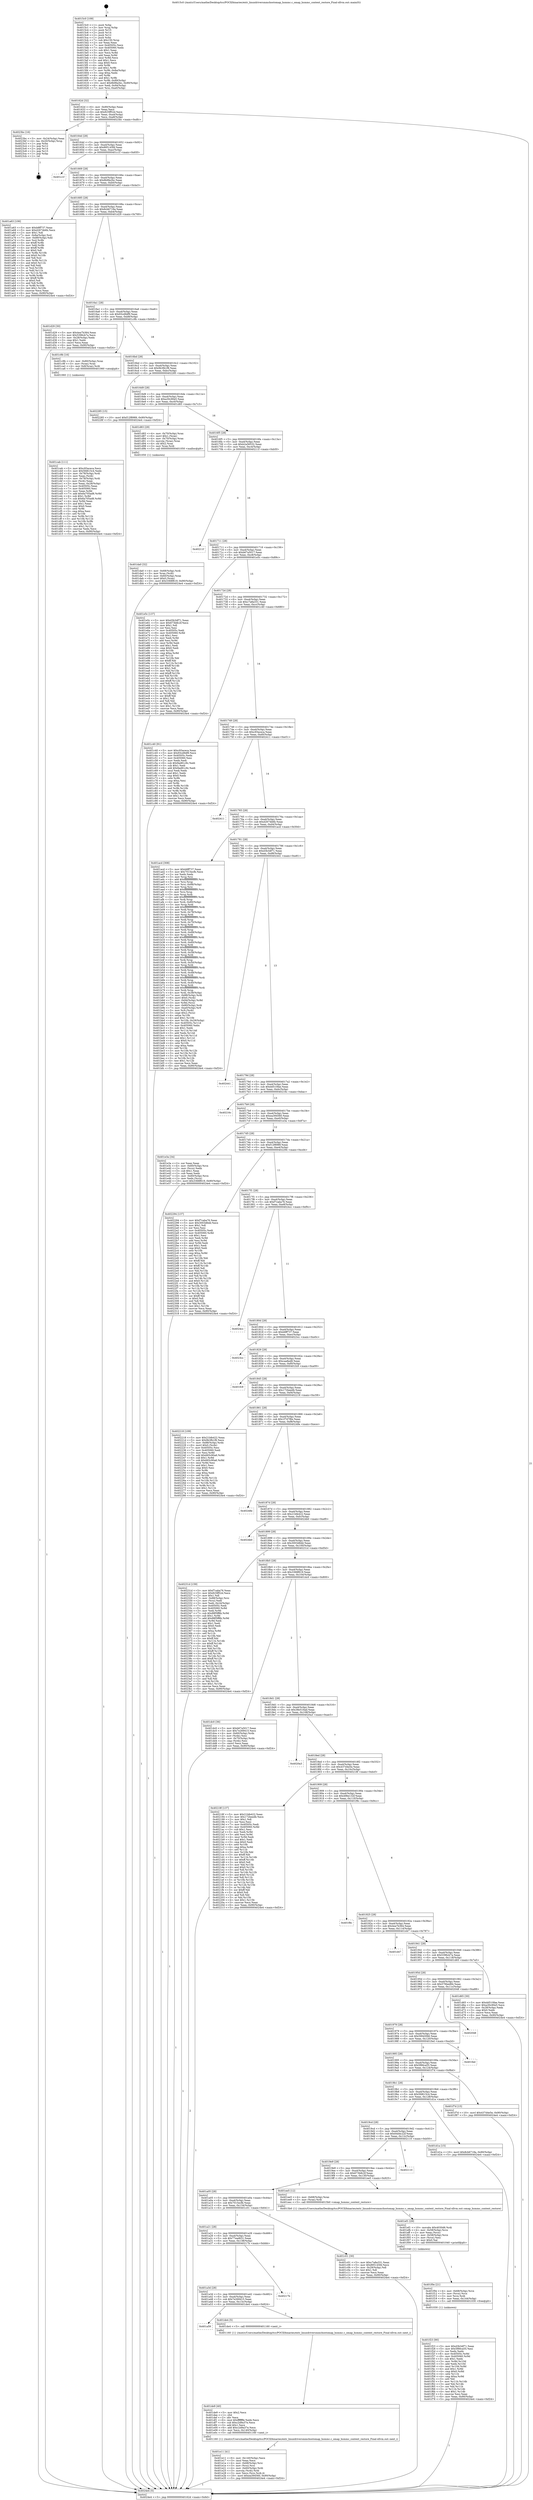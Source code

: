 digraph "0x4015c0" {
  label = "0x4015c0 (/mnt/c/Users/mathe/Desktop/tcc/POCII/binaries/extr_linuxdriversmmchostomap_hsmmc.c_omap_hsmmc_context_restore_Final-ollvm.out::main(0))"
  labelloc = "t"
  node[shape=record]

  Entry [label="",width=0.3,height=0.3,shape=circle,fillcolor=black,style=filled]
  "0x40162d" [label="{
     0x40162d [32]\l
     | [instrs]\l
     &nbsp;&nbsp;0x40162d \<+6\>: mov -0x90(%rbp),%eax\l
     &nbsp;&nbsp;0x401633 \<+2\>: mov %eax,%ecx\l
     &nbsp;&nbsp;0x401635 \<+6\>: sub $0x825ff52d,%ecx\l
     &nbsp;&nbsp;0x40163b \<+6\>: mov %eax,-0xa4(%rbp)\l
     &nbsp;&nbsp;0x401641 \<+6\>: mov %ecx,-0xa8(%rbp)\l
     &nbsp;&nbsp;0x401647 \<+6\>: je 00000000004023bc \<main+0xdfc\>\l
  }"]
  "0x4023bc" [label="{
     0x4023bc [16]\l
     | [instrs]\l
     &nbsp;&nbsp;0x4023bc \<+3\>: mov -0x24(%rbp),%eax\l
     &nbsp;&nbsp;0x4023bf \<+4\>: lea -0x20(%rbp),%rsp\l
     &nbsp;&nbsp;0x4023c3 \<+1\>: pop %rbx\l
     &nbsp;&nbsp;0x4023c4 \<+2\>: pop %r12\l
     &nbsp;&nbsp;0x4023c6 \<+2\>: pop %r14\l
     &nbsp;&nbsp;0x4023c8 \<+2\>: pop %r15\l
     &nbsp;&nbsp;0x4023ca \<+1\>: pop %rbp\l
     &nbsp;&nbsp;0x4023cb \<+1\>: ret\l
  }"]
  "0x40164d" [label="{
     0x40164d [28]\l
     | [instrs]\l
     &nbsp;&nbsp;0x40164d \<+5\>: jmp 0000000000401652 \<main+0x92\>\l
     &nbsp;&nbsp;0x401652 \<+6\>: mov -0xa4(%rbp),%eax\l
     &nbsp;&nbsp;0x401658 \<+5\>: sub $0x895145fd,%eax\l
     &nbsp;&nbsp;0x40165d \<+6\>: mov %eax,-0xac(%rbp)\l
     &nbsp;&nbsp;0x401663 \<+6\>: je 0000000000401c1f \<main+0x65f\>\l
  }"]
  Exit [label="",width=0.3,height=0.3,shape=circle,fillcolor=black,style=filled,peripheries=2]
  "0x401c1f" [label="{
     0x401c1f\l
  }", style=dashed]
  "0x401669" [label="{
     0x401669 [28]\l
     | [instrs]\l
     &nbsp;&nbsp;0x401669 \<+5\>: jmp 000000000040166e \<main+0xae\>\l
     &nbsp;&nbsp;0x40166e \<+6\>: mov -0xa4(%rbp),%eax\l
     &nbsp;&nbsp;0x401674 \<+5\>: sub $0x8b9fa2bc,%eax\l
     &nbsp;&nbsp;0x401679 \<+6\>: mov %eax,-0xb0(%rbp)\l
     &nbsp;&nbsp;0x40167f \<+6\>: je 0000000000401a63 \<main+0x4a3\>\l
  }"]
  "0x401f23" [label="{
     0x401f23 [90]\l
     | [instrs]\l
     &nbsp;&nbsp;0x401f23 \<+5\>: mov $0xd3b3df71,%eax\l
     &nbsp;&nbsp;0x401f28 \<+5\>: mov $0x5f66ca55,%esi\l
     &nbsp;&nbsp;0x401f2d \<+2\>: xor %edx,%edx\l
     &nbsp;&nbsp;0x401f2f \<+8\>: mov 0x40505c,%r8d\l
     &nbsp;&nbsp;0x401f37 \<+8\>: mov 0x405060,%r9d\l
     &nbsp;&nbsp;0x401f3f \<+3\>: sub $0x1,%edx\l
     &nbsp;&nbsp;0x401f42 \<+3\>: mov %r8d,%r10d\l
     &nbsp;&nbsp;0x401f45 \<+3\>: add %edx,%r10d\l
     &nbsp;&nbsp;0x401f48 \<+4\>: imul %r10d,%r8d\l
     &nbsp;&nbsp;0x401f4c \<+4\>: and $0x1,%r8d\l
     &nbsp;&nbsp;0x401f50 \<+4\>: cmp $0x0,%r8d\l
     &nbsp;&nbsp;0x401f54 \<+4\>: sete %r11b\l
     &nbsp;&nbsp;0x401f58 \<+4\>: cmp $0xa,%r9d\l
     &nbsp;&nbsp;0x401f5c \<+3\>: setl %bl\l
     &nbsp;&nbsp;0x401f5f \<+3\>: mov %r11b,%r14b\l
     &nbsp;&nbsp;0x401f62 \<+3\>: and %bl,%r14b\l
     &nbsp;&nbsp;0x401f65 \<+3\>: xor %bl,%r11b\l
     &nbsp;&nbsp;0x401f68 \<+3\>: or %r11b,%r14b\l
     &nbsp;&nbsp;0x401f6b \<+4\>: test $0x1,%r14b\l
     &nbsp;&nbsp;0x401f6f \<+3\>: cmovne %esi,%eax\l
     &nbsp;&nbsp;0x401f72 \<+6\>: mov %eax,-0x90(%rbp)\l
     &nbsp;&nbsp;0x401f78 \<+5\>: jmp 00000000004024e4 \<main+0xf24\>\l
  }"]
  "0x401a63" [label="{
     0x401a63 [106]\l
     | [instrs]\l
     &nbsp;&nbsp;0x401a63 \<+5\>: mov $0xb8ff737,%eax\l
     &nbsp;&nbsp;0x401a68 \<+5\>: mov $0xd2674b6b,%ecx\l
     &nbsp;&nbsp;0x401a6d \<+2\>: mov $0x1,%dl\l
     &nbsp;&nbsp;0x401a6f \<+7\>: mov -0x8a(%rbp),%sil\l
     &nbsp;&nbsp;0x401a76 \<+7\>: mov -0x89(%rbp),%dil\l
     &nbsp;&nbsp;0x401a7d \<+3\>: mov %sil,%r8b\l
     &nbsp;&nbsp;0x401a80 \<+4\>: xor $0xff,%r8b\l
     &nbsp;&nbsp;0x401a84 \<+3\>: mov %dil,%r9b\l
     &nbsp;&nbsp;0x401a87 \<+4\>: xor $0xff,%r9b\l
     &nbsp;&nbsp;0x401a8b \<+3\>: xor $0x0,%dl\l
     &nbsp;&nbsp;0x401a8e \<+3\>: mov %r8b,%r10b\l
     &nbsp;&nbsp;0x401a91 \<+4\>: and $0x0,%r10b\l
     &nbsp;&nbsp;0x401a95 \<+3\>: and %dl,%sil\l
     &nbsp;&nbsp;0x401a98 \<+3\>: mov %r9b,%r11b\l
     &nbsp;&nbsp;0x401a9b \<+4\>: and $0x0,%r11b\l
     &nbsp;&nbsp;0x401a9f \<+3\>: and %dl,%dil\l
     &nbsp;&nbsp;0x401aa2 \<+3\>: or %sil,%r10b\l
     &nbsp;&nbsp;0x401aa5 \<+3\>: or %dil,%r11b\l
     &nbsp;&nbsp;0x401aa8 \<+3\>: xor %r11b,%r10b\l
     &nbsp;&nbsp;0x401aab \<+3\>: or %r9b,%r8b\l
     &nbsp;&nbsp;0x401aae \<+4\>: xor $0xff,%r8b\l
     &nbsp;&nbsp;0x401ab2 \<+3\>: or $0x0,%dl\l
     &nbsp;&nbsp;0x401ab5 \<+3\>: and %dl,%r8b\l
     &nbsp;&nbsp;0x401ab8 \<+3\>: or %r8b,%r10b\l
     &nbsp;&nbsp;0x401abb \<+4\>: test $0x1,%r10b\l
     &nbsp;&nbsp;0x401abf \<+3\>: cmovne %ecx,%eax\l
     &nbsp;&nbsp;0x401ac2 \<+6\>: mov %eax,-0x90(%rbp)\l
     &nbsp;&nbsp;0x401ac8 \<+5\>: jmp 00000000004024e4 \<main+0xf24\>\l
  }"]
  "0x401685" [label="{
     0x401685 [28]\l
     | [instrs]\l
     &nbsp;&nbsp;0x401685 \<+5\>: jmp 000000000040168a \<main+0xca\>\l
     &nbsp;&nbsp;0x40168a \<+6\>: mov -0xa4(%rbp),%eax\l
     &nbsp;&nbsp;0x401690 \<+5\>: sub $0x8cb6718a,%eax\l
     &nbsp;&nbsp;0x401695 \<+6\>: mov %eax,-0xb4(%rbp)\l
     &nbsp;&nbsp;0x40169b \<+6\>: je 0000000000401d29 \<main+0x769\>\l
  }"]
  "0x4024e4" [label="{
     0x4024e4 [5]\l
     | [instrs]\l
     &nbsp;&nbsp;0x4024e4 \<+5\>: jmp 000000000040162d \<main+0x6d\>\l
  }"]
  "0x4015c0" [label="{
     0x4015c0 [109]\l
     | [instrs]\l
     &nbsp;&nbsp;0x4015c0 \<+1\>: push %rbp\l
     &nbsp;&nbsp;0x4015c1 \<+3\>: mov %rsp,%rbp\l
     &nbsp;&nbsp;0x4015c4 \<+2\>: push %r15\l
     &nbsp;&nbsp;0x4015c6 \<+2\>: push %r14\l
     &nbsp;&nbsp;0x4015c8 \<+2\>: push %r12\l
     &nbsp;&nbsp;0x4015ca \<+1\>: push %rbx\l
     &nbsp;&nbsp;0x4015cb \<+7\>: sub $0x150,%rsp\l
     &nbsp;&nbsp;0x4015d2 \<+2\>: xor %eax,%eax\l
     &nbsp;&nbsp;0x4015d4 \<+7\>: mov 0x40505c,%ecx\l
     &nbsp;&nbsp;0x4015db \<+7\>: mov 0x405060,%edx\l
     &nbsp;&nbsp;0x4015e2 \<+3\>: sub $0x1,%eax\l
     &nbsp;&nbsp;0x4015e5 \<+3\>: mov %ecx,%r8d\l
     &nbsp;&nbsp;0x4015e8 \<+3\>: add %eax,%r8d\l
     &nbsp;&nbsp;0x4015eb \<+4\>: imul %r8d,%ecx\l
     &nbsp;&nbsp;0x4015ef \<+3\>: and $0x1,%ecx\l
     &nbsp;&nbsp;0x4015f2 \<+3\>: cmp $0x0,%ecx\l
     &nbsp;&nbsp;0x4015f5 \<+4\>: sete %r9b\l
     &nbsp;&nbsp;0x4015f9 \<+4\>: and $0x1,%r9b\l
     &nbsp;&nbsp;0x4015fd \<+7\>: mov %r9b,-0x8a(%rbp)\l
     &nbsp;&nbsp;0x401604 \<+3\>: cmp $0xa,%edx\l
     &nbsp;&nbsp;0x401607 \<+4\>: setl %r9b\l
     &nbsp;&nbsp;0x40160b \<+4\>: and $0x1,%r9b\l
     &nbsp;&nbsp;0x40160f \<+7\>: mov %r9b,-0x89(%rbp)\l
     &nbsp;&nbsp;0x401616 \<+10\>: movl $0x8b9fa2bc,-0x90(%rbp)\l
     &nbsp;&nbsp;0x401620 \<+6\>: mov %edi,-0x94(%rbp)\l
     &nbsp;&nbsp;0x401626 \<+7\>: mov %rsi,-0xa0(%rbp)\l
  }"]
  "0x401f0e" [label="{
     0x401f0e [21]\l
     | [instrs]\l
     &nbsp;&nbsp;0x401f0e \<+4\>: mov -0x68(%rbp),%rcx\l
     &nbsp;&nbsp;0x401f12 \<+3\>: mov (%rcx),%rcx\l
     &nbsp;&nbsp;0x401f15 \<+3\>: mov %rcx,%rdi\l
     &nbsp;&nbsp;0x401f18 \<+6\>: mov %eax,-0x144(%rbp)\l
     &nbsp;&nbsp;0x401f1e \<+5\>: call 0000000000401030 \<free@plt\>\l
     | [calls]\l
     &nbsp;&nbsp;0x401030 \{1\} (unknown)\l
  }"]
  "0x401d29" [label="{
     0x401d29 [30]\l
     | [instrs]\l
     &nbsp;&nbsp;0x401d29 \<+5\>: mov $0x4ea7b364,%eax\l
     &nbsp;&nbsp;0x401d2e \<+5\>: mov $0x5396cb7a,%ecx\l
     &nbsp;&nbsp;0x401d33 \<+3\>: mov -0x28(%rbp),%edx\l
     &nbsp;&nbsp;0x401d36 \<+3\>: cmp $0x1,%edx\l
     &nbsp;&nbsp;0x401d39 \<+3\>: cmovl %ecx,%eax\l
     &nbsp;&nbsp;0x401d3c \<+6\>: mov %eax,-0x90(%rbp)\l
     &nbsp;&nbsp;0x401d42 \<+5\>: jmp 00000000004024e4 \<main+0xf24\>\l
  }"]
  "0x4016a1" [label="{
     0x4016a1 [28]\l
     | [instrs]\l
     &nbsp;&nbsp;0x4016a1 \<+5\>: jmp 00000000004016a6 \<main+0xe6\>\l
     &nbsp;&nbsp;0x4016a6 \<+6\>: mov -0xa4(%rbp),%eax\l
     &nbsp;&nbsp;0x4016ac \<+5\>: sub $0x93cd9df9,%eax\l
     &nbsp;&nbsp;0x4016b1 \<+6\>: mov %eax,-0xb8(%rbp)\l
     &nbsp;&nbsp;0x4016b7 \<+6\>: je 0000000000401c9b \<main+0x6db\>\l
  }"]
  "0x401ef1" [label="{
     0x401ef1 [29]\l
     | [instrs]\l
     &nbsp;&nbsp;0x401ef1 \<+10\>: movabs $0x4030d6,%rdi\l
     &nbsp;&nbsp;0x401efb \<+4\>: mov -0x58(%rbp),%rcx\l
     &nbsp;&nbsp;0x401eff \<+2\>: mov %eax,(%rcx)\l
     &nbsp;&nbsp;0x401f01 \<+4\>: mov -0x58(%rbp),%rcx\l
     &nbsp;&nbsp;0x401f05 \<+2\>: mov (%rcx),%esi\l
     &nbsp;&nbsp;0x401f07 \<+2\>: mov $0x0,%al\l
     &nbsp;&nbsp;0x401f09 \<+5\>: call 0000000000401040 \<printf@plt\>\l
     | [calls]\l
     &nbsp;&nbsp;0x401040 \{1\} (unknown)\l
  }"]
  "0x401c9b" [label="{
     0x401c9b [16]\l
     | [instrs]\l
     &nbsp;&nbsp;0x401c9b \<+4\>: mov -0x80(%rbp),%rax\l
     &nbsp;&nbsp;0x401c9f \<+3\>: mov (%rax),%rax\l
     &nbsp;&nbsp;0x401ca2 \<+4\>: mov 0x8(%rax),%rdi\l
     &nbsp;&nbsp;0x401ca6 \<+5\>: call 0000000000401060 \<atoi@plt\>\l
     | [calls]\l
     &nbsp;&nbsp;0x401060 \{1\} (unknown)\l
  }"]
  "0x4016bd" [label="{
     0x4016bd [28]\l
     | [instrs]\l
     &nbsp;&nbsp;0x4016bd \<+5\>: jmp 00000000004016c2 \<main+0x102\>\l
     &nbsp;&nbsp;0x4016c2 \<+6\>: mov -0xa4(%rbp),%eax\l
     &nbsp;&nbsp;0x4016c8 \<+5\>: sub $0x9b3fb1f8,%eax\l
     &nbsp;&nbsp;0x4016cd \<+6\>: mov %eax,-0xbc(%rbp)\l
     &nbsp;&nbsp;0x4016d3 \<+6\>: je 0000000000402285 \<main+0xcc5\>\l
  }"]
  "0x401e11" [label="{
     0x401e11 [41]\l
     | [instrs]\l
     &nbsp;&nbsp;0x401e11 \<+6\>: mov -0x140(%rbp),%ecx\l
     &nbsp;&nbsp;0x401e17 \<+3\>: imul %eax,%ecx\l
     &nbsp;&nbsp;0x401e1a \<+4\>: mov -0x68(%rbp),%rsi\l
     &nbsp;&nbsp;0x401e1e \<+3\>: mov (%rsi),%rsi\l
     &nbsp;&nbsp;0x401e21 \<+4\>: mov -0x60(%rbp),%rdi\l
     &nbsp;&nbsp;0x401e25 \<+3\>: movslq (%rdi),%rdi\l
     &nbsp;&nbsp;0x401e28 \<+3\>: mov %ecx,(%rsi,%rdi,4)\l
     &nbsp;&nbsp;0x401e2b \<+10\>: movl $0xea394560,-0x90(%rbp)\l
     &nbsp;&nbsp;0x401e35 \<+5\>: jmp 00000000004024e4 \<main+0xf24\>\l
  }"]
  "0x402285" [label="{
     0x402285 [15]\l
     | [instrs]\l
     &nbsp;&nbsp;0x402285 \<+10\>: movl $0xf12f8989,-0x90(%rbp)\l
     &nbsp;&nbsp;0x40228f \<+5\>: jmp 00000000004024e4 \<main+0xf24\>\l
  }"]
  "0x4016d9" [label="{
     0x4016d9 [28]\l
     | [instrs]\l
     &nbsp;&nbsp;0x4016d9 \<+5\>: jmp 00000000004016de \<main+0x11e\>\l
     &nbsp;&nbsp;0x4016de \<+6\>: mov -0xa4(%rbp),%eax\l
     &nbsp;&nbsp;0x4016e4 \<+5\>: sub $0xa30c90e5,%eax\l
     &nbsp;&nbsp;0x4016e9 \<+6\>: mov %eax,-0xc0(%rbp)\l
     &nbsp;&nbsp;0x4016ef \<+6\>: je 0000000000401d83 \<main+0x7c3\>\l
  }"]
  "0x401de9" [label="{
     0x401de9 [40]\l
     | [instrs]\l
     &nbsp;&nbsp;0x401de9 \<+5\>: mov $0x2,%ecx\l
     &nbsp;&nbsp;0x401dee \<+1\>: cltd\l
     &nbsp;&nbsp;0x401def \<+2\>: idiv %ecx\l
     &nbsp;&nbsp;0x401df1 \<+6\>: imul $0xfffffffe,%edx,%ecx\l
     &nbsp;&nbsp;0x401df7 \<+6\>: sub $0xc2d9a37e,%ecx\l
     &nbsp;&nbsp;0x401dfd \<+3\>: add $0x1,%ecx\l
     &nbsp;&nbsp;0x401e00 \<+6\>: add $0xc2d9a37e,%ecx\l
     &nbsp;&nbsp;0x401e06 \<+6\>: mov %ecx,-0x140(%rbp)\l
     &nbsp;&nbsp;0x401e0c \<+5\>: call 0000000000401160 \<next_i\>\l
     | [calls]\l
     &nbsp;&nbsp;0x401160 \{1\} (/mnt/c/Users/mathe/Desktop/tcc/POCII/binaries/extr_linuxdriversmmchostomap_hsmmc.c_omap_hsmmc_context_restore_Final-ollvm.out::next_i)\l
  }"]
  "0x401d83" [label="{
     0x401d83 [29]\l
     | [instrs]\l
     &nbsp;&nbsp;0x401d83 \<+4\>: mov -0x70(%rbp),%rax\l
     &nbsp;&nbsp;0x401d87 \<+6\>: movl $0x1,(%rax)\l
     &nbsp;&nbsp;0x401d8d \<+4\>: mov -0x70(%rbp),%rax\l
     &nbsp;&nbsp;0x401d91 \<+3\>: movslq (%rax),%rax\l
     &nbsp;&nbsp;0x401d94 \<+4\>: shl $0x2,%rax\l
     &nbsp;&nbsp;0x401d98 \<+3\>: mov %rax,%rdi\l
     &nbsp;&nbsp;0x401d9b \<+5\>: call 0000000000401050 \<malloc@plt\>\l
     | [calls]\l
     &nbsp;&nbsp;0x401050 \{1\} (unknown)\l
  }"]
  "0x4016f5" [label="{
     0x4016f5 [28]\l
     | [instrs]\l
     &nbsp;&nbsp;0x4016f5 \<+5\>: jmp 00000000004016fa \<main+0x13a\>\l
     &nbsp;&nbsp;0x4016fa \<+6\>: mov -0xa4(%rbp),%eax\l
     &nbsp;&nbsp;0x401700 \<+5\>: sub $0xb2a56532,%eax\l
     &nbsp;&nbsp;0x401705 \<+6\>: mov %eax,-0xc4(%rbp)\l
     &nbsp;&nbsp;0x40170b \<+6\>: je 000000000040211f \<main+0xb5f\>\l
  }"]
  "0x401a59" [label="{
     0x401a59\l
  }", style=dashed]
  "0x40211f" [label="{
     0x40211f\l
  }", style=dashed]
  "0x401711" [label="{
     0x401711 [28]\l
     | [instrs]\l
     &nbsp;&nbsp;0x401711 \<+5\>: jmp 0000000000401716 \<main+0x156\>\l
     &nbsp;&nbsp;0x401716 \<+6\>: mov -0xa4(%rbp),%eax\l
     &nbsp;&nbsp;0x40171c \<+5\>: sub $0xb67a5017,%eax\l
     &nbsp;&nbsp;0x401721 \<+6\>: mov %eax,-0xc8(%rbp)\l
     &nbsp;&nbsp;0x401727 \<+6\>: je 0000000000401e5c \<main+0x89c\>\l
  }"]
  "0x401de4" [label="{
     0x401de4 [5]\l
     | [instrs]\l
     &nbsp;&nbsp;0x401de4 \<+5\>: call 0000000000401160 \<next_i\>\l
     | [calls]\l
     &nbsp;&nbsp;0x401160 \{1\} (/mnt/c/Users/mathe/Desktop/tcc/POCII/binaries/extr_linuxdriversmmchostomap_hsmmc.c_omap_hsmmc_context_restore_Final-ollvm.out::next_i)\l
  }"]
  "0x401e5c" [label="{
     0x401e5c [137]\l
     | [instrs]\l
     &nbsp;&nbsp;0x401e5c \<+5\>: mov $0xd3b3df71,%eax\l
     &nbsp;&nbsp;0x401e61 \<+5\>: mov $0x673b8c2f,%ecx\l
     &nbsp;&nbsp;0x401e66 \<+2\>: mov $0x1,%dl\l
     &nbsp;&nbsp;0x401e68 \<+2\>: xor %esi,%esi\l
     &nbsp;&nbsp;0x401e6a \<+7\>: mov 0x40505c,%edi\l
     &nbsp;&nbsp;0x401e71 \<+8\>: mov 0x405060,%r8d\l
     &nbsp;&nbsp;0x401e79 \<+3\>: sub $0x1,%esi\l
     &nbsp;&nbsp;0x401e7c \<+3\>: mov %edi,%r9d\l
     &nbsp;&nbsp;0x401e7f \<+3\>: add %esi,%r9d\l
     &nbsp;&nbsp;0x401e82 \<+4\>: imul %r9d,%edi\l
     &nbsp;&nbsp;0x401e86 \<+3\>: and $0x1,%edi\l
     &nbsp;&nbsp;0x401e89 \<+3\>: cmp $0x0,%edi\l
     &nbsp;&nbsp;0x401e8c \<+4\>: sete %r10b\l
     &nbsp;&nbsp;0x401e90 \<+4\>: cmp $0xa,%r8d\l
     &nbsp;&nbsp;0x401e94 \<+4\>: setl %r11b\l
     &nbsp;&nbsp;0x401e98 \<+3\>: mov %r10b,%bl\l
     &nbsp;&nbsp;0x401e9b \<+3\>: xor $0xff,%bl\l
     &nbsp;&nbsp;0x401e9e \<+3\>: mov %r11b,%r14b\l
     &nbsp;&nbsp;0x401ea1 \<+4\>: xor $0xff,%r14b\l
     &nbsp;&nbsp;0x401ea5 \<+3\>: xor $0x1,%dl\l
     &nbsp;&nbsp;0x401ea8 \<+3\>: mov %bl,%r15b\l
     &nbsp;&nbsp;0x401eab \<+4\>: and $0xff,%r15b\l
     &nbsp;&nbsp;0x401eaf \<+3\>: and %dl,%r10b\l
     &nbsp;&nbsp;0x401eb2 \<+3\>: mov %r14b,%r12b\l
     &nbsp;&nbsp;0x401eb5 \<+4\>: and $0xff,%r12b\l
     &nbsp;&nbsp;0x401eb9 \<+3\>: and %dl,%r11b\l
     &nbsp;&nbsp;0x401ebc \<+3\>: or %r10b,%r15b\l
     &nbsp;&nbsp;0x401ebf \<+3\>: or %r11b,%r12b\l
     &nbsp;&nbsp;0x401ec2 \<+3\>: xor %r12b,%r15b\l
     &nbsp;&nbsp;0x401ec5 \<+3\>: or %r14b,%bl\l
     &nbsp;&nbsp;0x401ec8 \<+3\>: xor $0xff,%bl\l
     &nbsp;&nbsp;0x401ecb \<+3\>: or $0x1,%dl\l
     &nbsp;&nbsp;0x401ece \<+2\>: and %dl,%bl\l
     &nbsp;&nbsp;0x401ed0 \<+3\>: or %bl,%r15b\l
     &nbsp;&nbsp;0x401ed3 \<+4\>: test $0x1,%r15b\l
     &nbsp;&nbsp;0x401ed7 \<+3\>: cmovne %ecx,%eax\l
     &nbsp;&nbsp;0x401eda \<+6\>: mov %eax,-0x90(%rbp)\l
     &nbsp;&nbsp;0x401ee0 \<+5\>: jmp 00000000004024e4 \<main+0xf24\>\l
  }"]
  "0x40172d" [label="{
     0x40172d [28]\l
     | [instrs]\l
     &nbsp;&nbsp;0x40172d \<+5\>: jmp 0000000000401732 \<main+0x172\>\l
     &nbsp;&nbsp;0x401732 \<+6\>: mov -0xa4(%rbp),%eax\l
     &nbsp;&nbsp;0x401738 \<+5\>: sub $0xc7a8a331,%eax\l
     &nbsp;&nbsp;0x40173d \<+6\>: mov %eax,-0xcc(%rbp)\l
     &nbsp;&nbsp;0x401743 \<+6\>: je 0000000000401c40 \<main+0x680\>\l
  }"]
  "0x401a3d" [label="{
     0x401a3d [28]\l
     | [instrs]\l
     &nbsp;&nbsp;0x401a3d \<+5\>: jmp 0000000000401a42 \<main+0x482\>\l
     &nbsp;&nbsp;0x401a42 \<+6\>: mov -0xa4(%rbp),%eax\l
     &nbsp;&nbsp;0x401a48 \<+5\>: sub $0x7e269415,%eax\l
     &nbsp;&nbsp;0x401a4d \<+6\>: mov %eax,-0x13c(%rbp)\l
     &nbsp;&nbsp;0x401a53 \<+6\>: je 0000000000401de4 \<main+0x824\>\l
  }"]
  "0x401c40" [label="{
     0x401c40 [91]\l
     | [instrs]\l
     &nbsp;&nbsp;0x401c40 \<+5\>: mov $0xc93aceca,%eax\l
     &nbsp;&nbsp;0x401c45 \<+5\>: mov $0x93cd9df9,%ecx\l
     &nbsp;&nbsp;0x401c4a \<+7\>: mov 0x40505c,%edx\l
     &nbsp;&nbsp;0x401c51 \<+7\>: mov 0x405060,%esi\l
     &nbsp;&nbsp;0x401c58 \<+2\>: mov %edx,%edi\l
     &nbsp;&nbsp;0x401c5a \<+6\>: sub $0x9ad81c9c,%edi\l
     &nbsp;&nbsp;0x401c60 \<+3\>: sub $0x1,%edi\l
     &nbsp;&nbsp;0x401c63 \<+6\>: add $0x9ad81c9c,%edi\l
     &nbsp;&nbsp;0x401c69 \<+3\>: imul %edi,%edx\l
     &nbsp;&nbsp;0x401c6c \<+3\>: and $0x1,%edx\l
     &nbsp;&nbsp;0x401c6f \<+3\>: cmp $0x0,%edx\l
     &nbsp;&nbsp;0x401c72 \<+4\>: sete %r8b\l
     &nbsp;&nbsp;0x401c76 \<+3\>: cmp $0xa,%esi\l
     &nbsp;&nbsp;0x401c79 \<+4\>: setl %r9b\l
     &nbsp;&nbsp;0x401c7d \<+3\>: mov %r8b,%r10b\l
     &nbsp;&nbsp;0x401c80 \<+3\>: and %r9b,%r10b\l
     &nbsp;&nbsp;0x401c83 \<+3\>: xor %r9b,%r8b\l
     &nbsp;&nbsp;0x401c86 \<+3\>: or %r8b,%r10b\l
     &nbsp;&nbsp;0x401c89 \<+4\>: test $0x1,%r10b\l
     &nbsp;&nbsp;0x401c8d \<+3\>: cmovne %ecx,%eax\l
     &nbsp;&nbsp;0x401c90 \<+6\>: mov %eax,-0x90(%rbp)\l
     &nbsp;&nbsp;0x401c96 \<+5\>: jmp 00000000004024e4 \<main+0xf24\>\l
  }"]
  "0x401749" [label="{
     0x401749 [28]\l
     | [instrs]\l
     &nbsp;&nbsp;0x401749 \<+5\>: jmp 000000000040174e \<main+0x18e\>\l
     &nbsp;&nbsp;0x40174e \<+6\>: mov -0xa4(%rbp),%eax\l
     &nbsp;&nbsp;0x401754 \<+5\>: sub $0xc93aceca,%eax\l
     &nbsp;&nbsp;0x401759 \<+6\>: mov %eax,-0xd0(%rbp)\l
     &nbsp;&nbsp;0x40175f \<+6\>: je 0000000000402411 \<main+0xe51\>\l
  }"]
  "0x40217b" [label="{
     0x40217b\l
  }", style=dashed]
  "0x402411" [label="{
     0x402411\l
  }", style=dashed]
  "0x401765" [label="{
     0x401765 [28]\l
     | [instrs]\l
     &nbsp;&nbsp;0x401765 \<+5\>: jmp 000000000040176a \<main+0x1aa\>\l
     &nbsp;&nbsp;0x40176a \<+6\>: mov -0xa4(%rbp),%eax\l
     &nbsp;&nbsp;0x401770 \<+5\>: sub $0xd2674b6b,%eax\l
     &nbsp;&nbsp;0x401775 \<+6\>: mov %eax,-0xd4(%rbp)\l
     &nbsp;&nbsp;0x40177b \<+6\>: je 0000000000401acd \<main+0x50d\>\l
  }"]
  "0x401da0" [label="{
     0x401da0 [32]\l
     | [instrs]\l
     &nbsp;&nbsp;0x401da0 \<+4\>: mov -0x68(%rbp),%rdi\l
     &nbsp;&nbsp;0x401da4 \<+3\>: mov %rax,(%rdi)\l
     &nbsp;&nbsp;0x401da7 \<+4\>: mov -0x60(%rbp),%rax\l
     &nbsp;&nbsp;0x401dab \<+6\>: movl $0x0,(%rax)\l
     &nbsp;&nbsp;0x401db1 \<+10\>: movl $0x3368f619,-0x90(%rbp)\l
     &nbsp;&nbsp;0x401dbb \<+5\>: jmp 00000000004024e4 \<main+0xf24\>\l
  }"]
  "0x401acd" [label="{
     0x401acd [308]\l
     | [instrs]\l
     &nbsp;&nbsp;0x401acd \<+5\>: mov $0xb8ff737,%eax\l
     &nbsp;&nbsp;0x401ad2 \<+5\>: mov $0x7015ecfb,%ecx\l
     &nbsp;&nbsp;0x401ad7 \<+2\>: xor %edx,%edx\l
     &nbsp;&nbsp;0x401ad9 \<+3\>: mov %rsp,%rsi\l
     &nbsp;&nbsp;0x401adc \<+4\>: add $0xfffffffffffffff0,%rsi\l
     &nbsp;&nbsp;0x401ae0 \<+3\>: mov %rsi,%rsp\l
     &nbsp;&nbsp;0x401ae3 \<+7\>: mov %rsi,-0x88(%rbp)\l
     &nbsp;&nbsp;0x401aea \<+3\>: mov %rsp,%rsi\l
     &nbsp;&nbsp;0x401aed \<+4\>: add $0xfffffffffffffff0,%rsi\l
     &nbsp;&nbsp;0x401af1 \<+3\>: mov %rsi,%rsp\l
     &nbsp;&nbsp;0x401af4 \<+3\>: mov %rsp,%rdi\l
     &nbsp;&nbsp;0x401af7 \<+4\>: add $0xfffffffffffffff0,%rdi\l
     &nbsp;&nbsp;0x401afb \<+3\>: mov %rdi,%rsp\l
     &nbsp;&nbsp;0x401afe \<+4\>: mov %rdi,-0x80(%rbp)\l
     &nbsp;&nbsp;0x401b02 \<+3\>: mov %rsp,%rdi\l
     &nbsp;&nbsp;0x401b05 \<+4\>: add $0xfffffffffffffff0,%rdi\l
     &nbsp;&nbsp;0x401b09 \<+3\>: mov %rdi,%rsp\l
     &nbsp;&nbsp;0x401b0c \<+4\>: mov %rdi,-0x78(%rbp)\l
     &nbsp;&nbsp;0x401b10 \<+3\>: mov %rsp,%rdi\l
     &nbsp;&nbsp;0x401b13 \<+4\>: add $0xfffffffffffffff0,%rdi\l
     &nbsp;&nbsp;0x401b17 \<+3\>: mov %rdi,%rsp\l
     &nbsp;&nbsp;0x401b1a \<+4\>: mov %rdi,-0x70(%rbp)\l
     &nbsp;&nbsp;0x401b1e \<+3\>: mov %rsp,%rdi\l
     &nbsp;&nbsp;0x401b21 \<+4\>: add $0xfffffffffffffff0,%rdi\l
     &nbsp;&nbsp;0x401b25 \<+3\>: mov %rdi,%rsp\l
     &nbsp;&nbsp;0x401b28 \<+4\>: mov %rdi,-0x68(%rbp)\l
     &nbsp;&nbsp;0x401b2c \<+3\>: mov %rsp,%rdi\l
     &nbsp;&nbsp;0x401b2f \<+4\>: add $0xfffffffffffffff0,%rdi\l
     &nbsp;&nbsp;0x401b33 \<+3\>: mov %rdi,%rsp\l
     &nbsp;&nbsp;0x401b36 \<+4\>: mov %rdi,-0x60(%rbp)\l
     &nbsp;&nbsp;0x401b3a \<+3\>: mov %rsp,%rdi\l
     &nbsp;&nbsp;0x401b3d \<+4\>: add $0xfffffffffffffff0,%rdi\l
     &nbsp;&nbsp;0x401b41 \<+3\>: mov %rdi,%rsp\l
     &nbsp;&nbsp;0x401b44 \<+4\>: mov %rdi,-0x58(%rbp)\l
     &nbsp;&nbsp;0x401b48 \<+3\>: mov %rsp,%rdi\l
     &nbsp;&nbsp;0x401b4b \<+4\>: add $0xfffffffffffffff0,%rdi\l
     &nbsp;&nbsp;0x401b4f \<+3\>: mov %rdi,%rsp\l
     &nbsp;&nbsp;0x401b52 \<+4\>: mov %rdi,-0x50(%rbp)\l
     &nbsp;&nbsp;0x401b56 \<+3\>: mov %rsp,%rdi\l
     &nbsp;&nbsp;0x401b59 \<+4\>: add $0xfffffffffffffff0,%rdi\l
     &nbsp;&nbsp;0x401b5d \<+3\>: mov %rdi,%rsp\l
     &nbsp;&nbsp;0x401b60 \<+4\>: mov %rdi,-0x48(%rbp)\l
     &nbsp;&nbsp;0x401b64 \<+3\>: mov %rsp,%rdi\l
     &nbsp;&nbsp;0x401b67 \<+4\>: add $0xfffffffffffffff0,%rdi\l
     &nbsp;&nbsp;0x401b6b \<+3\>: mov %rdi,%rsp\l
     &nbsp;&nbsp;0x401b6e \<+4\>: mov %rdi,-0x40(%rbp)\l
     &nbsp;&nbsp;0x401b72 \<+3\>: mov %rsp,%rdi\l
     &nbsp;&nbsp;0x401b75 \<+4\>: add $0xfffffffffffffff0,%rdi\l
     &nbsp;&nbsp;0x401b79 \<+3\>: mov %rdi,%rsp\l
     &nbsp;&nbsp;0x401b7c \<+4\>: mov %rdi,-0x38(%rbp)\l
     &nbsp;&nbsp;0x401b80 \<+7\>: mov -0x88(%rbp),%rdi\l
     &nbsp;&nbsp;0x401b87 \<+6\>: movl $0x0,(%rdi)\l
     &nbsp;&nbsp;0x401b8d \<+7\>: mov -0x94(%rbp),%r8d\l
     &nbsp;&nbsp;0x401b94 \<+3\>: mov %r8d,(%rsi)\l
     &nbsp;&nbsp;0x401b97 \<+4\>: mov -0x80(%rbp),%rdi\l
     &nbsp;&nbsp;0x401b9b \<+7\>: mov -0xa0(%rbp),%r9\l
     &nbsp;&nbsp;0x401ba2 \<+3\>: mov %r9,(%rdi)\l
     &nbsp;&nbsp;0x401ba5 \<+3\>: cmpl $0x2,(%rsi)\l
     &nbsp;&nbsp;0x401ba8 \<+4\>: setne %r10b\l
     &nbsp;&nbsp;0x401bac \<+4\>: and $0x1,%r10b\l
     &nbsp;&nbsp;0x401bb0 \<+4\>: mov %r10b,-0x29(%rbp)\l
     &nbsp;&nbsp;0x401bb4 \<+8\>: mov 0x40505c,%r11d\l
     &nbsp;&nbsp;0x401bbc \<+7\>: mov 0x405060,%ebx\l
     &nbsp;&nbsp;0x401bc3 \<+3\>: sub $0x1,%edx\l
     &nbsp;&nbsp;0x401bc6 \<+3\>: mov %r11d,%r14d\l
     &nbsp;&nbsp;0x401bc9 \<+3\>: add %edx,%r14d\l
     &nbsp;&nbsp;0x401bcc \<+4\>: imul %r14d,%r11d\l
     &nbsp;&nbsp;0x401bd0 \<+4\>: and $0x1,%r11d\l
     &nbsp;&nbsp;0x401bd4 \<+4\>: cmp $0x0,%r11d\l
     &nbsp;&nbsp;0x401bd8 \<+4\>: sete %r10b\l
     &nbsp;&nbsp;0x401bdc \<+3\>: cmp $0xa,%ebx\l
     &nbsp;&nbsp;0x401bdf \<+4\>: setl %r15b\l
     &nbsp;&nbsp;0x401be3 \<+3\>: mov %r10b,%r12b\l
     &nbsp;&nbsp;0x401be6 \<+3\>: and %r15b,%r12b\l
     &nbsp;&nbsp;0x401be9 \<+3\>: xor %r15b,%r10b\l
     &nbsp;&nbsp;0x401bec \<+3\>: or %r10b,%r12b\l
     &nbsp;&nbsp;0x401bef \<+4\>: test $0x1,%r12b\l
     &nbsp;&nbsp;0x401bf3 \<+3\>: cmovne %ecx,%eax\l
     &nbsp;&nbsp;0x401bf6 \<+6\>: mov %eax,-0x90(%rbp)\l
     &nbsp;&nbsp;0x401bfc \<+5\>: jmp 00000000004024e4 \<main+0xf24\>\l
  }"]
  "0x401781" [label="{
     0x401781 [28]\l
     | [instrs]\l
     &nbsp;&nbsp;0x401781 \<+5\>: jmp 0000000000401786 \<main+0x1c6\>\l
     &nbsp;&nbsp;0x401786 \<+6\>: mov -0xa4(%rbp),%eax\l
     &nbsp;&nbsp;0x40178c \<+5\>: sub $0xd3b3df71,%eax\l
     &nbsp;&nbsp;0x401791 \<+6\>: mov %eax,-0xd8(%rbp)\l
     &nbsp;&nbsp;0x401797 \<+6\>: je 0000000000402441 \<main+0xe81\>\l
  }"]
  "0x401cab" [label="{
     0x401cab [111]\l
     | [instrs]\l
     &nbsp;&nbsp;0x401cab \<+5\>: mov $0xc93aceca,%ecx\l
     &nbsp;&nbsp;0x401cb0 \<+5\>: mov $0x5fd615c4,%edx\l
     &nbsp;&nbsp;0x401cb5 \<+4\>: mov -0x78(%rbp),%rdi\l
     &nbsp;&nbsp;0x401cb9 \<+2\>: mov %eax,(%rdi)\l
     &nbsp;&nbsp;0x401cbb \<+4\>: mov -0x78(%rbp),%rdi\l
     &nbsp;&nbsp;0x401cbf \<+2\>: mov (%rdi),%eax\l
     &nbsp;&nbsp;0x401cc1 \<+3\>: mov %eax,-0x28(%rbp)\l
     &nbsp;&nbsp;0x401cc4 \<+7\>: mov 0x40505c,%eax\l
     &nbsp;&nbsp;0x401ccb \<+7\>: mov 0x405060,%esi\l
     &nbsp;&nbsp;0x401cd2 \<+3\>: mov %eax,%r8d\l
     &nbsp;&nbsp;0x401cd5 \<+7\>: add $0x6a705ad8,%r8d\l
     &nbsp;&nbsp;0x401cdc \<+4\>: sub $0x1,%r8d\l
     &nbsp;&nbsp;0x401ce0 \<+7\>: sub $0x6a705ad8,%r8d\l
     &nbsp;&nbsp;0x401ce7 \<+4\>: imul %r8d,%eax\l
     &nbsp;&nbsp;0x401ceb \<+3\>: and $0x1,%eax\l
     &nbsp;&nbsp;0x401cee \<+3\>: cmp $0x0,%eax\l
     &nbsp;&nbsp;0x401cf1 \<+4\>: sete %r9b\l
     &nbsp;&nbsp;0x401cf5 \<+3\>: cmp $0xa,%esi\l
     &nbsp;&nbsp;0x401cf8 \<+4\>: setl %r10b\l
     &nbsp;&nbsp;0x401cfc \<+3\>: mov %r9b,%r11b\l
     &nbsp;&nbsp;0x401cff \<+3\>: and %r10b,%r11b\l
     &nbsp;&nbsp;0x401d02 \<+3\>: xor %r10b,%r9b\l
     &nbsp;&nbsp;0x401d05 \<+3\>: or %r9b,%r11b\l
     &nbsp;&nbsp;0x401d08 \<+4\>: test $0x1,%r11b\l
     &nbsp;&nbsp;0x401d0c \<+3\>: cmovne %edx,%ecx\l
     &nbsp;&nbsp;0x401d0f \<+6\>: mov %ecx,-0x90(%rbp)\l
     &nbsp;&nbsp;0x401d15 \<+5\>: jmp 00000000004024e4 \<main+0xf24\>\l
  }"]
  "0x401a21" [label="{
     0x401a21 [28]\l
     | [instrs]\l
     &nbsp;&nbsp;0x401a21 \<+5\>: jmp 0000000000401a26 \<main+0x466\>\l
     &nbsp;&nbsp;0x401a26 \<+6\>: mov -0xa4(%rbp),%eax\l
     &nbsp;&nbsp;0x401a2c \<+5\>: sub $0x77ead631,%eax\l
     &nbsp;&nbsp;0x401a31 \<+6\>: mov %eax,-0x138(%rbp)\l
     &nbsp;&nbsp;0x401a37 \<+6\>: je 000000000040217b \<main+0xbbb\>\l
  }"]
  "0x402441" [label="{
     0x402441\l
  }", style=dashed]
  "0x40179d" [label="{
     0x40179d [28]\l
     | [instrs]\l
     &nbsp;&nbsp;0x40179d \<+5\>: jmp 00000000004017a2 \<main+0x1e2\>\l
     &nbsp;&nbsp;0x4017a2 \<+6\>: mov -0xa4(%rbp),%eax\l
     &nbsp;&nbsp;0x4017a8 \<+5\>: sub $0xdd510fae,%eax\l
     &nbsp;&nbsp;0x4017ad \<+6\>: mov %eax,-0xdc(%rbp)\l
     &nbsp;&nbsp;0x4017b3 \<+6\>: je 000000000040216c \<main+0xbac\>\l
  }"]
  "0x401c01" [label="{
     0x401c01 [30]\l
     | [instrs]\l
     &nbsp;&nbsp;0x401c01 \<+5\>: mov $0xc7a8a331,%eax\l
     &nbsp;&nbsp;0x401c06 \<+5\>: mov $0x895145fd,%ecx\l
     &nbsp;&nbsp;0x401c0b \<+3\>: mov -0x29(%rbp),%dl\l
     &nbsp;&nbsp;0x401c0e \<+3\>: test $0x1,%dl\l
     &nbsp;&nbsp;0x401c11 \<+3\>: cmovne %ecx,%eax\l
     &nbsp;&nbsp;0x401c14 \<+6\>: mov %eax,-0x90(%rbp)\l
     &nbsp;&nbsp;0x401c1a \<+5\>: jmp 00000000004024e4 \<main+0xf24\>\l
  }"]
  "0x40216c" [label="{
     0x40216c\l
  }", style=dashed]
  "0x4017b9" [label="{
     0x4017b9 [28]\l
     | [instrs]\l
     &nbsp;&nbsp;0x4017b9 \<+5\>: jmp 00000000004017be \<main+0x1fe\>\l
     &nbsp;&nbsp;0x4017be \<+6\>: mov -0xa4(%rbp),%eax\l
     &nbsp;&nbsp;0x4017c4 \<+5\>: sub $0xea394560,%eax\l
     &nbsp;&nbsp;0x4017c9 \<+6\>: mov %eax,-0xe0(%rbp)\l
     &nbsp;&nbsp;0x4017cf \<+6\>: je 0000000000401e3a \<main+0x87a\>\l
  }"]
  "0x401a05" [label="{
     0x401a05 [28]\l
     | [instrs]\l
     &nbsp;&nbsp;0x401a05 \<+5\>: jmp 0000000000401a0a \<main+0x44a\>\l
     &nbsp;&nbsp;0x401a0a \<+6\>: mov -0xa4(%rbp),%eax\l
     &nbsp;&nbsp;0x401a10 \<+5\>: sub $0x7015ecfb,%eax\l
     &nbsp;&nbsp;0x401a15 \<+6\>: mov %eax,-0x134(%rbp)\l
     &nbsp;&nbsp;0x401a1b \<+6\>: je 0000000000401c01 \<main+0x641\>\l
  }"]
  "0x401e3a" [label="{
     0x401e3a [34]\l
     | [instrs]\l
     &nbsp;&nbsp;0x401e3a \<+2\>: xor %eax,%eax\l
     &nbsp;&nbsp;0x401e3c \<+4\>: mov -0x60(%rbp),%rcx\l
     &nbsp;&nbsp;0x401e40 \<+2\>: mov (%rcx),%edx\l
     &nbsp;&nbsp;0x401e42 \<+3\>: sub $0x1,%eax\l
     &nbsp;&nbsp;0x401e45 \<+2\>: sub %eax,%edx\l
     &nbsp;&nbsp;0x401e47 \<+4\>: mov -0x60(%rbp),%rcx\l
     &nbsp;&nbsp;0x401e4b \<+2\>: mov %edx,(%rcx)\l
     &nbsp;&nbsp;0x401e4d \<+10\>: movl $0x3368f619,-0x90(%rbp)\l
     &nbsp;&nbsp;0x401e57 \<+5\>: jmp 00000000004024e4 \<main+0xf24\>\l
  }"]
  "0x4017d5" [label="{
     0x4017d5 [28]\l
     | [instrs]\l
     &nbsp;&nbsp;0x4017d5 \<+5\>: jmp 00000000004017da \<main+0x21a\>\l
     &nbsp;&nbsp;0x4017da \<+6\>: mov -0xa4(%rbp),%eax\l
     &nbsp;&nbsp;0x4017e0 \<+5\>: sub $0xf12f8989,%eax\l
     &nbsp;&nbsp;0x4017e5 \<+6\>: mov %eax,-0xe4(%rbp)\l
     &nbsp;&nbsp;0x4017eb \<+6\>: je 0000000000402294 \<main+0xcd4\>\l
  }"]
  "0x401ee5" [label="{
     0x401ee5 [12]\l
     | [instrs]\l
     &nbsp;&nbsp;0x401ee5 \<+4\>: mov -0x68(%rbp),%rax\l
     &nbsp;&nbsp;0x401ee9 \<+3\>: mov (%rax),%rdi\l
     &nbsp;&nbsp;0x401eec \<+5\>: call 00000000004015b0 \<omap_hsmmc_context_restore\>\l
     | [calls]\l
     &nbsp;&nbsp;0x4015b0 \{1\} (/mnt/c/Users/mathe/Desktop/tcc/POCII/binaries/extr_linuxdriversmmchostomap_hsmmc.c_omap_hsmmc_context_restore_Final-ollvm.out::omap_hsmmc_context_restore)\l
  }"]
  "0x402294" [label="{
     0x402294 [137]\l
     | [instrs]\l
     &nbsp;&nbsp;0x402294 \<+5\>: mov $0xf7caba76,%eax\l
     &nbsp;&nbsp;0x402299 \<+5\>: mov $0x3003d6dd,%ecx\l
     &nbsp;&nbsp;0x40229e \<+2\>: mov $0x1,%dl\l
     &nbsp;&nbsp;0x4022a0 \<+2\>: xor %esi,%esi\l
     &nbsp;&nbsp;0x4022a2 \<+7\>: mov 0x40505c,%edi\l
     &nbsp;&nbsp;0x4022a9 \<+8\>: mov 0x405060,%r8d\l
     &nbsp;&nbsp;0x4022b1 \<+3\>: sub $0x1,%esi\l
     &nbsp;&nbsp;0x4022b4 \<+3\>: mov %edi,%r9d\l
     &nbsp;&nbsp;0x4022b7 \<+3\>: add %esi,%r9d\l
     &nbsp;&nbsp;0x4022ba \<+4\>: imul %r9d,%edi\l
     &nbsp;&nbsp;0x4022be \<+3\>: and $0x1,%edi\l
     &nbsp;&nbsp;0x4022c1 \<+3\>: cmp $0x0,%edi\l
     &nbsp;&nbsp;0x4022c4 \<+4\>: sete %r10b\l
     &nbsp;&nbsp;0x4022c8 \<+4\>: cmp $0xa,%r8d\l
     &nbsp;&nbsp;0x4022cc \<+4\>: setl %r11b\l
     &nbsp;&nbsp;0x4022d0 \<+3\>: mov %r10b,%bl\l
     &nbsp;&nbsp;0x4022d3 \<+3\>: xor $0xff,%bl\l
     &nbsp;&nbsp;0x4022d6 \<+3\>: mov %r11b,%r14b\l
     &nbsp;&nbsp;0x4022d9 \<+4\>: xor $0xff,%r14b\l
     &nbsp;&nbsp;0x4022dd \<+3\>: xor $0x0,%dl\l
     &nbsp;&nbsp;0x4022e0 \<+3\>: mov %bl,%r15b\l
     &nbsp;&nbsp;0x4022e3 \<+4\>: and $0x0,%r15b\l
     &nbsp;&nbsp;0x4022e7 \<+3\>: and %dl,%r10b\l
     &nbsp;&nbsp;0x4022ea \<+3\>: mov %r14b,%r12b\l
     &nbsp;&nbsp;0x4022ed \<+4\>: and $0x0,%r12b\l
     &nbsp;&nbsp;0x4022f1 \<+3\>: and %dl,%r11b\l
     &nbsp;&nbsp;0x4022f4 \<+3\>: or %r10b,%r15b\l
     &nbsp;&nbsp;0x4022f7 \<+3\>: or %r11b,%r12b\l
     &nbsp;&nbsp;0x4022fa \<+3\>: xor %r12b,%r15b\l
     &nbsp;&nbsp;0x4022fd \<+3\>: or %r14b,%bl\l
     &nbsp;&nbsp;0x402300 \<+3\>: xor $0xff,%bl\l
     &nbsp;&nbsp;0x402303 \<+3\>: or $0x0,%dl\l
     &nbsp;&nbsp;0x402306 \<+2\>: and %dl,%bl\l
     &nbsp;&nbsp;0x402308 \<+3\>: or %bl,%r15b\l
     &nbsp;&nbsp;0x40230b \<+4\>: test $0x1,%r15b\l
     &nbsp;&nbsp;0x40230f \<+3\>: cmovne %ecx,%eax\l
     &nbsp;&nbsp;0x402312 \<+6\>: mov %eax,-0x90(%rbp)\l
     &nbsp;&nbsp;0x402318 \<+5\>: jmp 00000000004024e4 \<main+0xf24\>\l
  }"]
  "0x4017f1" [label="{
     0x4017f1 [28]\l
     | [instrs]\l
     &nbsp;&nbsp;0x4017f1 \<+5\>: jmp 00000000004017f6 \<main+0x236\>\l
     &nbsp;&nbsp;0x4017f6 \<+6\>: mov -0xa4(%rbp),%eax\l
     &nbsp;&nbsp;0x4017fc \<+5\>: sub $0xf7caba76,%eax\l
     &nbsp;&nbsp;0x401801 \<+6\>: mov %eax,-0xe8(%rbp)\l
     &nbsp;&nbsp;0x401807 \<+6\>: je 00000000004024cc \<main+0xf0c\>\l
  }"]
  "0x4019e9" [label="{
     0x4019e9 [28]\l
     | [instrs]\l
     &nbsp;&nbsp;0x4019e9 \<+5\>: jmp 00000000004019ee \<main+0x42e\>\l
     &nbsp;&nbsp;0x4019ee \<+6\>: mov -0xa4(%rbp),%eax\l
     &nbsp;&nbsp;0x4019f4 \<+5\>: sub $0x673b8c2f,%eax\l
     &nbsp;&nbsp;0x4019f9 \<+6\>: mov %eax,-0x130(%rbp)\l
     &nbsp;&nbsp;0x4019ff \<+6\>: je 0000000000401ee5 \<main+0x925\>\l
  }"]
  "0x4024cc" [label="{
     0x4024cc\l
  }", style=dashed]
  "0x40180d" [label="{
     0x40180d [28]\l
     | [instrs]\l
     &nbsp;&nbsp;0x40180d \<+5\>: jmp 0000000000401812 \<main+0x252\>\l
     &nbsp;&nbsp;0x401812 \<+6\>: mov -0xa4(%rbp),%eax\l
     &nbsp;&nbsp;0x401818 \<+5\>: sub $0xb8ff737,%eax\l
     &nbsp;&nbsp;0x40181d \<+6\>: mov %eax,-0xec(%rbp)\l
     &nbsp;&nbsp;0x401823 \<+6\>: je 00000000004023cc \<main+0xe0c\>\l
  }"]
  "0x402110" [label="{
     0x402110\l
  }", style=dashed]
  "0x4023cc" [label="{
     0x4023cc\l
  }", style=dashed]
  "0x401829" [label="{
     0x401829 [28]\l
     | [instrs]\l
     &nbsp;&nbsp;0x401829 \<+5\>: jmp 000000000040182e \<main+0x26e\>\l
     &nbsp;&nbsp;0x40182e \<+6\>: mov -0xa4(%rbp),%eax\l
     &nbsp;&nbsp;0x401834 \<+5\>: sub $0xcaa8a48,%eax\l
     &nbsp;&nbsp;0x401839 \<+6\>: mov %eax,-0xf0(%rbp)\l
     &nbsp;&nbsp;0x40183f \<+6\>: je 0000000000401fc9 \<main+0xa09\>\l
  }"]
  "0x4019cd" [label="{
     0x4019cd [28]\l
     | [instrs]\l
     &nbsp;&nbsp;0x4019cd \<+5\>: jmp 00000000004019d2 \<main+0x412\>\l
     &nbsp;&nbsp;0x4019d2 \<+6\>: mov -0xa4(%rbp),%eax\l
     &nbsp;&nbsp;0x4019d8 \<+5\>: sub $0x64d4c22f,%eax\l
     &nbsp;&nbsp;0x4019dd \<+6\>: mov %eax,-0x12c(%rbp)\l
     &nbsp;&nbsp;0x4019e3 \<+6\>: je 0000000000402110 \<main+0xb50\>\l
  }"]
  "0x401fc9" [label="{
     0x401fc9\l
  }", style=dashed]
  "0x401845" [label="{
     0x401845 [28]\l
     | [instrs]\l
     &nbsp;&nbsp;0x401845 \<+5\>: jmp 000000000040184a \<main+0x28a\>\l
     &nbsp;&nbsp;0x40184a \<+6\>: mov -0xa4(%rbp),%eax\l
     &nbsp;&nbsp;0x401850 \<+5\>: sub $0x172beedb,%eax\l
     &nbsp;&nbsp;0x401855 \<+6\>: mov %eax,-0xf4(%rbp)\l
     &nbsp;&nbsp;0x40185b \<+6\>: je 0000000000402218 \<main+0xc58\>\l
  }"]
  "0x401d1a" [label="{
     0x401d1a [15]\l
     | [instrs]\l
     &nbsp;&nbsp;0x401d1a \<+10\>: movl $0x8cb6718a,-0x90(%rbp)\l
     &nbsp;&nbsp;0x401d24 \<+5\>: jmp 00000000004024e4 \<main+0xf24\>\l
  }"]
  "0x402218" [label="{
     0x402218 [109]\l
     | [instrs]\l
     &nbsp;&nbsp;0x402218 \<+5\>: mov $0x21bfe422,%eax\l
     &nbsp;&nbsp;0x40221d \<+5\>: mov $0x9b3fb1f8,%ecx\l
     &nbsp;&nbsp;0x402222 \<+7\>: mov -0x88(%rbp),%rdx\l
     &nbsp;&nbsp;0x402229 \<+6\>: movl $0x0,(%rdx)\l
     &nbsp;&nbsp;0x40222f \<+7\>: mov 0x40505c,%esi\l
     &nbsp;&nbsp;0x402236 \<+7\>: mov 0x405060,%edi\l
     &nbsp;&nbsp;0x40223d \<+3\>: mov %esi,%r8d\l
     &nbsp;&nbsp;0x402240 \<+7\>: add $0x665c90a6,%r8d\l
     &nbsp;&nbsp;0x402247 \<+4\>: sub $0x1,%r8d\l
     &nbsp;&nbsp;0x40224b \<+7\>: sub $0x665c90a6,%r8d\l
     &nbsp;&nbsp;0x402252 \<+4\>: imul %r8d,%esi\l
     &nbsp;&nbsp;0x402256 \<+3\>: and $0x1,%esi\l
     &nbsp;&nbsp;0x402259 \<+3\>: cmp $0x0,%esi\l
     &nbsp;&nbsp;0x40225c \<+4\>: sete %r9b\l
     &nbsp;&nbsp;0x402260 \<+3\>: cmp $0xa,%edi\l
     &nbsp;&nbsp;0x402263 \<+4\>: setl %r10b\l
     &nbsp;&nbsp;0x402267 \<+3\>: mov %r9b,%r11b\l
     &nbsp;&nbsp;0x40226a \<+3\>: and %r10b,%r11b\l
     &nbsp;&nbsp;0x40226d \<+3\>: xor %r10b,%r9b\l
     &nbsp;&nbsp;0x402270 \<+3\>: or %r9b,%r11b\l
     &nbsp;&nbsp;0x402273 \<+4\>: test $0x1,%r11b\l
     &nbsp;&nbsp;0x402277 \<+3\>: cmovne %ecx,%eax\l
     &nbsp;&nbsp;0x40227a \<+6\>: mov %eax,-0x90(%rbp)\l
     &nbsp;&nbsp;0x402280 \<+5\>: jmp 00000000004024e4 \<main+0xf24\>\l
  }"]
  "0x401861" [label="{
     0x401861 [28]\l
     | [instrs]\l
     &nbsp;&nbsp;0x401861 \<+5\>: jmp 0000000000401866 \<main+0x2a6\>\l
     &nbsp;&nbsp;0x401866 \<+6\>: mov -0xa4(%rbp),%eax\l
     &nbsp;&nbsp;0x40186c \<+5\>: sub $0x1f7d7f6e,%eax\l
     &nbsp;&nbsp;0x401871 \<+6\>: mov %eax,-0xf8(%rbp)\l
     &nbsp;&nbsp;0x401877 \<+6\>: je 000000000040248e \<main+0xece\>\l
  }"]
  "0x4019b1" [label="{
     0x4019b1 [28]\l
     | [instrs]\l
     &nbsp;&nbsp;0x4019b1 \<+5\>: jmp 00000000004019b6 \<main+0x3f6\>\l
     &nbsp;&nbsp;0x4019b6 \<+6\>: mov -0xa4(%rbp),%eax\l
     &nbsp;&nbsp;0x4019bc \<+5\>: sub $0x5fd615c4,%eax\l
     &nbsp;&nbsp;0x4019c1 \<+6\>: mov %eax,-0x128(%rbp)\l
     &nbsp;&nbsp;0x4019c7 \<+6\>: je 0000000000401d1a \<main+0x75a\>\l
  }"]
  "0x40248e" [label="{
     0x40248e\l
  }", style=dashed]
  "0x40187d" [label="{
     0x40187d [28]\l
     | [instrs]\l
     &nbsp;&nbsp;0x40187d \<+5\>: jmp 0000000000401882 \<main+0x2c2\>\l
     &nbsp;&nbsp;0x401882 \<+6\>: mov -0xa4(%rbp),%eax\l
     &nbsp;&nbsp;0x401888 \<+5\>: sub $0x21bfe422,%eax\l
     &nbsp;&nbsp;0x40188d \<+6\>: mov %eax,-0xfc(%rbp)\l
     &nbsp;&nbsp;0x401893 \<+6\>: je 00000000004024b0 \<main+0xef0\>\l
  }"]
  "0x401f7d" [label="{
     0x401f7d [15]\l
     | [instrs]\l
     &nbsp;&nbsp;0x401f7d \<+10\>: movl $0x437d4e5e,-0x90(%rbp)\l
     &nbsp;&nbsp;0x401f87 \<+5\>: jmp 00000000004024e4 \<main+0xf24\>\l
  }"]
  "0x4024b0" [label="{
     0x4024b0\l
  }", style=dashed]
  "0x401899" [label="{
     0x401899 [28]\l
     | [instrs]\l
     &nbsp;&nbsp;0x401899 \<+5\>: jmp 000000000040189e \<main+0x2de\>\l
     &nbsp;&nbsp;0x40189e \<+6\>: mov -0xa4(%rbp),%eax\l
     &nbsp;&nbsp;0x4018a4 \<+5\>: sub $0x3003d6dd,%eax\l
     &nbsp;&nbsp;0x4018a9 \<+6\>: mov %eax,-0x100(%rbp)\l
     &nbsp;&nbsp;0x4018af \<+6\>: je 000000000040231d \<main+0xd5d\>\l
  }"]
  "0x401995" [label="{
     0x401995 [28]\l
     | [instrs]\l
     &nbsp;&nbsp;0x401995 \<+5\>: jmp 000000000040199a \<main+0x3da\>\l
     &nbsp;&nbsp;0x40199a \<+6\>: mov -0xa4(%rbp),%eax\l
     &nbsp;&nbsp;0x4019a0 \<+5\>: sub $0x5f66ca55,%eax\l
     &nbsp;&nbsp;0x4019a5 \<+6\>: mov %eax,-0x124(%rbp)\l
     &nbsp;&nbsp;0x4019ab \<+6\>: je 0000000000401f7d \<main+0x9bd\>\l
  }"]
  "0x40231d" [label="{
     0x40231d [159]\l
     | [instrs]\l
     &nbsp;&nbsp;0x40231d \<+5\>: mov $0xf7caba76,%eax\l
     &nbsp;&nbsp;0x402322 \<+5\>: mov $0x825ff52d,%ecx\l
     &nbsp;&nbsp;0x402327 \<+2\>: mov $0x1,%dl\l
     &nbsp;&nbsp;0x402329 \<+7\>: mov -0x88(%rbp),%rsi\l
     &nbsp;&nbsp;0x402330 \<+2\>: mov (%rsi),%edi\l
     &nbsp;&nbsp;0x402332 \<+3\>: mov %edi,-0x24(%rbp)\l
     &nbsp;&nbsp;0x402335 \<+7\>: mov 0x40505c,%edi\l
     &nbsp;&nbsp;0x40233c \<+8\>: mov 0x405060,%r8d\l
     &nbsp;&nbsp;0x402344 \<+3\>: mov %edi,%r9d\l
     &nbsp;&nbsp;0x402347 \<+7\>: sub $0x88f5ff8b,%r9d\l
     &nbsp;&nbsp;0x40234e \<+4\>: sub $0x1,%r9d\l
     &nbsp;&nbsp;0x402352 \<+7\>: add $0x88f5ff8b,%r9d\l
     &nbsp;&nbsp;0x402359 \<+4\>: imul %r9d,%edi\l
     &nbsp;&nbsp;0x40235d \<+3\>: and $0x1,%edi\l
     &nbsp;&nbsp;0x402360 \<+3\>: cmp $0x0,%edi\l
     &nbsp;&nbsp;0x402363 \<+4\>: sete %r10b\l
     &nbsp;&nbsp;0x402367 \<+4\>: cmp $0xa,%r8d\l
     &nbsp;&nbsp;0x40236b \<+4\>: setl %r11b\l
     &nbsp;&nbsp;0x40236f \<+3\>: mov %r10b,%bl\l
     &nbsp;&nbsp;0x402372 \<+3\>: xor $0xff,%bl\l
     &nbsp;&nbsp;0x402375 \<+3\>: mov %r11b,%r14b\l
     &nbsp;&nbsp;0x402378 \<+4\>: xor $0xff,%r14b\l
     &nbsp;&nbsp;0x40237c \<+3\>: xor $0x1,%dl\l
     &nbsp;&nbsp;0x40237f \<+3\>: mov %bl,%r15b\l
     &nbsp;&nbsp;0x402382 \<+4\>: and $0xff,%r15b\l
     &nbsp;&nbsp;0x402386 \<+3\>: and %dl,%r10b\l
     &nbsp;&nbsp;0x402389 \<+3\>: mov %r14b,%r12b\l
     &nbsp;&nbsp;0x40238c \<+4\>: and $0xff,%r12b\l
     &nbsp;&nbsp;0x402390 \<+3\>: and %dl,%r11b\l
     &nbsp;&nbsp;0x402393 \<+3\>: or %r10b,%r15b\l
     &nbsp;&nbsp;0x402396 \<+3\>: or %r11b,%r12b\l
     &nbsp;&nbsp;0x402399 \<+3\>: xor %r12b,%r15b\l
     &nbsp;&nbsp;0x40239c \<+3\>: or %r14b,%bl\l
     &nbsp;&nbsp;0x40239f \<+3\>: xor $0xff,%bl\l
     &nbsp;&nbsp;0x4023a2 \<+3\>: or $0x1,%dl\l
     &nbsp;&nbsp;0x4023a5 \<+2\>: and %dl,%bl\l
     &nbsp;&nbsp;0x4023a7 \<+3\>: or %bl,%r15b\l
     &nbsp;&nbsp;0x4023aa \<+4\>: test $0x1,%r15b\l
     &nbsp;&nbsp;0x4023ae \<+3\>: cmovne %ecx,%eax\l
     &nbsp;&nbsp;0x4023b1 \<+6\>: mov %eax,-0x90(%rbp)\l
     &nbsp;&nbsp;0x4023b7 \<+5\>: jmp 00000000004024e4 \<main+0xf24\>\l
  }"]
  "0x4018b5" [label="{
     0x4018b5 [28]\l
     | [instrs]\l
     &nbsp;&nbsp;0x4018b5 \<+5\>: jmp 00000000004018ba \<main+0x2fa\>\l
     &nbsp;&nbsp;0x4018ba \<+6\>: mov -0xa4(%rbp),%eax\l
     &nbsp;&nbsp;0x4018c0 \<+5\>: sub $0x3368f619,%eax\l
     &nbsp;&nbsp;0x4018c5 \<+6\>: mov %eax,-0x104(%rbp)\l
     &nbsp;&nbsp;0x4018cb \<+6\>: je 0000000000401dc0 \<main+0x800\>\l
  }"]
  "0x401fed" [label="{
     0x401fed\l
  }", style=dashed]
  "0x401dc0" [label="{
     0x401dc0 [36]\l
     | [instrs]\l
     &nbsp;&nbsp;0x401dc0 \<+5\>: mov $0xb67a5017,%eax\l
     &nbsp;&nbsp;0x401dc5 \<+5\>: mov $0x7e269415,%ecx\l
     &nbsp;&nbsp;0x401dca \<+4\>: mov -0x60(%rbp),%rdx\l
     &nbsp;&nbsp;0x401dce \<+2\>: mov (%rdx),%esi\l
     &nbsp;&nbsp;0x401dd0 \<+4\>: mov -0x70(%rbp),%rdx\l
     &nbsp;&nbsp;0x401dd4 \<+2\>: cmp (%rdx),%esi\l
     &nbsp;&nbsp;0x401dd6 \<+3\>: cmovl %ecx,%eax\l
     &nbsp;&nbsp;0x401dd9 \<+6\>: mov %eax,-0x90(%rbp)\l
     &nbsp;&nbsp;0x401ddf \<+5\>: jmp 00000000004024e4 \<main+0xf24\>\l
  }"]
  "0x4018d1" [label="{
     0x4018d1 [28]\l
     | [instrs]\l
     &nbsp;&nbsp;0x4018d1 \<+5\>: jmp 00000000004018d6 \<main+0x316\>\l
     &nbsp;&nbsp;0x4018d6 \<+6\>: mov -0xa4(%rbp),%eax\l
     &nbsp;&nbsp;0x4018dc \<+5\>: sub $0x38e516ad,%eax\l
     &nbsp;&nbsp;0x4018e1 \<+6\>: mov %eax,-0x108(%rbp)\l
     &nbsp;&nbsp;0x4018e7 \<+6\>: je 00000000004020a3 \<main+0xae3\>\l
  }"]
  "0x401979" [label="{
     0x401979 [28]\l
     | [instrs]\l
     &nbsp;&nbsp;0x401979 \<+5\>: jmp 000000000040197e \<main+0x3be\>\l
     &nbsp;&nbsp;0x40197e \<+6\>: mov -0xa4(%rbp),%eax\l
     &nbsp;&nbsp;0x401984 \<+5\>: sub $0x590d3f46,%eax\l
     &nbsp;&nbsp;0x401989 \<+6\>: mov %eax,-0x120(%rbp)\l
     &nbsp;&nbsp;0x40198f \<+6\>: je 0000000000401fed \<main+0xa2d\>\l
  }"]
  "0x4020a3" [label="{
     0x4020a3\l
  }", style=dashed]
  "0x4018ed" [label="{
     0x4018ed [28]\l
     | [instrs]\l
     &nbsp;&nbsp;0x4018ed \<+5\>: jmp 00000000004018f2 \<main+0x332\>\l
     &nbsp;&nbsp;0x4018f2 \<+6\>: mov -0xa4(%rbp),%eax\l
     &nbsp;&nbsp;0x4018f8 \<+5\>: sub $0x437d4e5e,%eax\l
     &nbsp;&nbsp;0x4018fd \<+6\>: mov %eax,-0x10c(%rbp)\l
     &nbsp;&nbsp;0x401903 \<+6\>: je 000000000040218f \<main+0xbcf\>\l
  }"]
  "0x402048" [label="{
     0x402048\l
  }", style=dashed]
  "0x40218f" [label="{
     0x40218f [137]\l
     | [instrs]\l
     &nbsp;&nbsp;0x40218f \<+5\>: mov $0x21bfe422,%eax\l
     &nbsp;&nbsp;0x402194 \<+5\>: mov $0x172beedb,%ecx\l
     &nbsp;&nbsp;0x402199 \<+2\>: mov $0x1,%dl\l
     &nbsp;&nbsp;0x40219b \<+2\>: xor %esi,%esi\l
     &nbsp;&nbsp;0x40219d \<+7\>: mov 0x40505c,%edi\l
     &nbsp;&nbsp;0x4021a4 \<+8\>: mov 0x405060,%r8d\l
     &nbsp;&nbsp;0x4021ac \<+3\>: sub $0x1,%esi\l
     &nbsp;&nbsp;0x4021af \<+3\>: mov %edi,%r9d\l
     &nbsp;&nbsp;0x4021b2 \<+3\>: add %esi,%r9d\l
     &nbsp;&nbsp;0x4021b5 \<+4\>: imul %r9d,%edi\l
     &nbsp;&nbsp;0x4021b9 \<+3\>: and $0x1,%edi\l
     &nbsp;&nbsp;0x4021bc \<+3\>: cmp $0x0,%edi\l
     &nbsp;&nbsp;0x4021bf \<+4\>: sete %r10b\l
     &nbsp;&nbsp;0x4021c3 \<+4\>: cmp $0xa,%r8d\l
     &nbsp;&nbsp;0x4021c7 \<+4\>: setl %r11b\l
     &nbsp;&nbsp;0x4021cb \<+3\>: mov %r10b,%bl\l
     &nbsp;&nbsp;0x4021ce \<+3\>: xor $0xff,%bl\l
     &nbsp;&nbsp;0x4021d1 \<+3\>: mov %r11b,%r14b\l
     &nbsp;&nbsp;0x4021d4 \<+4\>: xor $0xff,%r14b\l
     &nbsp;&nbsp;0x4021d8 \<+3\>: xor $0x0,%dl\l
     &nbsp;&nbsp;0x4021db \<+3\>: mov %bl,%r15b\l
     &nbsp;&nbsp;0x4021de \<+4\>: and $0x0,%r15b\l
     &nbsp;&nbsp;0x4021e2 \<+3\>: and %dl,%r10b\l
     &nbsp;&nbsp;0x4021e5 \<+3\>: mov %r14b,%r12b\l
     &nbsp;&nbsp;0x4021e8 \<+4\>: and $0x0,%r12b\l
     &nbsp;&nbsp;0x4021ec \<+3\>: and %dl,%r11b\l
     &nbsp;&nbsp;0x4021ef \<+3\>: or %r10b,%r15b\l
     &nbsp;&nbsp;0x4021f2 \<+3\>: or %r11b,%r12b\l
     &nbsp;&nbsp;0x4021f5 \<+3\>: xor %r12b,%r15b\l
     &nbsp;&nbsp;0x4021f8 \<+3\>: or %r14b,%bl\l
     &nbsp;&nbsp;0x4021fb \<+3\>: xor $0xff,%bl\l
     &nbsp;&nbsp;0x4021fe \<+3\>: or $0x0,%dl\l
     &nbsp;&nbsp;0x402201 \<+2\>: and %dl,%bl\l
     &nbsp;&nbsp;0x402203 \<+3\>: or %bl,%r15b\l
     &nbsp;&nbsp;0x402206 \<+4\>: test $0x1,%r15b\l
     &nbsp;&nbsp;0x40220a \<+3\>: cmovne %ecx,%eax\l
     &nbsp;&nbsp;0x40220d \<+6\>: mov %eax,-0x90(%rbp)\l
     &nbsp;&nbsp;0x402213 \<+5\>: jmp 00000000004024e4 \<main+0xf24\>\l
  }"]
  "0x401909" [label="{
     0x401909 [28]\l
     | [instrs]\l
     &nbsp;&nbsp;0x401909 \<+5\>: jmp 000000000040190e \<main+0x34e\>\l
     &nbsp;&nbsp;0x40190e \<+6\>: mov -0xa4(%rbp),%eax\l
     &nbsp;&nbsp;0x401914 \<+5\>: sub $0x496e132f,%eax\l
     &nbsp;&nbsp;0x401919 \<+6\>: mov %eax,-0x110(%rbp)\l
     &nbsp;&nbsp;0x40191f \<+6\>: je 0000000000401f8c \<main+0x9cc\>\l
  }"]
  "0x40195d" [label="{
     0x40195d [28]\l
     | [instrs]\l
     &nbsp;&nbsp;0x40195d \<+5\>: jmp 0000000000401962 \<main+0x3a2\>\l
     &nbsp;&nbsp;0x401962 \<+6\>: mov -0xa4(%rbp),%eax\l
     &nbsp;&nbsp;0x401968 \<+5\>: sub $0x576bed84,%eax\l
     &nbsp;&nbsp;0x40196d \<+6\>: mov %eax,-0x11c(%rbp)\l
     &nbsp;&nbsp;0x401973 \<+6\>: je 0000000000402048 \<main+0xa88\>\l
  }"]
  "0x401f8c" [label="{
     0x401f8c\l
  }", style=dashed]
  "0x401925" [label="{
     0x401925 [28]\l
     | [instrs]\l
     &nbsp;&nbsp;0x401925 \<+5\>: jmp 000000000040192a \<main+0x36a\>\l
     &nbsp;&nbsp;0x40192a \<+6\>: mov -0xa4(%rbp),%eax\l
     &nbsp;&nbsp;0x401930 \<+5\>: sub $0x4ea7b364,%eax\l
     &nbsp;&nbsp;0x401935 \<+6\>: mov %eax,-0x114(%rbp)\l
     &nbsp;&nbsp;0x40193b \<+6\>: je 0000000000401d47 \<main+0x787\>\l
  }"]
  "0x401d65" [label="{
     0x401d65 [30]\l
     | [instrs]\l
     &nbsp;&nbsp;0x401d65 \<+5\>: mov $0xdd510fae,%eax\l
     &nbsp;&nbsp;0x401d6a \<+5\>: mov $0xa30c90e5,%ecx\l
     &nbsp;&nbsp;0x401d6f \<+3\>: mov -0x28(%rbp),%edx\l
     &nbsp;&nbsp;0x401d72 \<+3\>: cmp $0x0,%edx\l
     &nbsp;&nbsp;0x401d75 \<+3\>: cmove %ecx,%eax\l
     &nbsp;&nbsp;0x401d78 \<+6\>: mov %eax,-0x90(%rbp)\l
     &nbsp;&nbsp;0x401d7e \<+5\>: jmp 00000000004024e4 \<main+0xf24\>\l
  }"]
  "0x401d47" [label="{
     0x401d47\l
  }", style=dashed]
  "0x401941" [label="{
     0x401941 [28]\l
     | [instrs]\l
     &nbsp;&nbsp;0x401941 \<+5\>: jmp 0000000000401946 \<main+0x386\>\l
     &nbsp;&nbsp;0x401946 \<+6\>: mov -0xa4(%rbp),%eax\l
     &nbsp;&nbsp;0x40194c \<+5\>: sub $0x5396cb7a,%eax\l
     &nbsp;&nbsp;0x401951 \<+6\>: mov %eax,-0x118(%rbp)\l
     &nbsp;&nbsp;0x401957 \<+6\>: je 0000000000401d65 \<main+0x7a5\>\l
  }"]
  Entry -> "0x4015c0" [label=" 1"]
  "0x40162d" -> "0x4023bc" [label=" 1"]
  "0x40162d" -> "0x40164d" [label=" 21"]
  "0x4023bc" -> Exit [label=" 1"]
  "0x40164d" -> "0x401c1f" [label=" 0"]
  "0x40164d" -> "0x401669" [label=" 21"]
  "0x40231d" -> "0x4024e4" [label=" 1"]
  "0x401669" -> "0x401a63" [label=" 1"]
  "0x401669" -> "0x401685" [label=" 20"]
  "0x401a63" -> "0x4024e4" [label=" 1"]
  "0x4015c0" -> "0x40162d" [label=" 1"]
  "0x4024e4" -> "0x40162d" [label=" 21"]
  "0x402294" -> "0x4024e4" [label=" 1"]
  "0x401685" -> "0x401d29" [label=" 1"]
  "0x401685" -> "0x4016a1" [label=" 19"]
  "0x402285" -> "0x4024e4" [label=" 1"]
  "0x4016a1" -> "0x401c9b" [label=" 1"]
  "0x4016a1" -> "0x4016bd" [label=" 18"]
  "0x402218" -> "0x4024e4" [label=" 1"]
  "0x4016bd" -> "0x402285" [label=" 1"]
  "0x4016bd" -> "0x4016d9" [label=" 17"]
  "0x40218f" -> "0x4024e4" [label=" 1"]
  "0x4016d9" -> "0x401d83" [label=" 1"]
  "0x4016d9" -> "0x4016f5" [label=" 16"]
  "0x401f7d" -> "0x4024e4" [label=" 1"]
  "0x4016f5" -> "0x40211f" [label=" 0"]
  "0x4016f5" -> "0x401711" [label=" 16"]
  "0x401f23" -> "0x4024e4" [label=" 1"]
  "0x401711" -> "0x401e5c" [label=" 1"]
  "0x401711" -> "0x40172d" [label=" 15"]
  "0x401f0e" -> "0x401f23" [label=" 1"]
  "0x40172d" -> "0x401c40" [label=" 1"]
  "0x40172d" -> "0x401749" [label=" 14"]
  "0x401ee5" -> "0x401ef1" [label=" 1"]
  "0x401749" -> "0x402411" [label=" 0"]
  "0x401749" -> "0x401765" [label=" 14"]
  "0x401e5c" -> "0x4024e4" [label=" 1"]
  "0x401765" -> "0x401acd" [label=" 1"]
  "0x401765" -> "0x401781" [label=" 13"]
  "0x401e11" -> "0x4024e4" [label=" 1"]
  "0x401acd" -> "0x4024e4" [label=" 1"]
  "0x401de9" -> "0x401e11" [label=" 1"]
  "0x401781" -> "0x402441" [label=" 0"]
  "0x401781" -> "0x40179d" [label=" 13"]
  "0x401de4" -> "0x401de9" [label=" 1"]
  "0x40179d" -> "0x40216c" [label=" 0"]
  "0x40179d" -> "0x4017b9" [label=" 13"]
  "0x401a3d" -> "0x401a59" [label=" 0"]
  "0x4017b9" -> "0x401e3a" [label=" 1"]
  "0x4017b9" -> "0x4017d5" [label=" 12"]
  "0x401ef1" -> "0x401f0e" [label=" 1"]
  "0x4017d5" -> "0x402294" [label=" 1"]
  "0x4017d5" -> "0x4017f1" [label=" 11"]
  "0x401a21" -> "0x401a3d" [label=" 1"]
  "0x4017f1" -> "0x4024cc" [label=" 0"]
  "0x4017f1" -> "0x40180d" [label=" 11"]
  "0x401e3a" -> "0x4024e4" [label=" 1"]
  "0x40180d" -> "0x4023cc" [label=" 0"]
  "0x40180d" -> "0x401829" [label=" 11"]
  "0x401dc0" -> "0x4024e4" [label=" 2"]
  "0x401829" -> "0x401fc9" [label=" 0"]
  "0x401829" -> "0x401845" [label=" 11"]
  "0x401d83" -> "0x401da0" [label=" 1"]
  "0x401845" -> "0x402218" [label=" 1"]
  "0x401845" -> "0x401861" [label=" 10"]
  "0x401d65" -> "0x4024e4" [label=" 1"]
  "0x401861" -> "0x40248e" [label=" 0"]
  "0x401861" -> "0x40187d" [label=" 10"]
  "0x401d1a" -> "0x4024e4" [label=" 1"]
  "0x40187d" -> "0x4024b0" [label=" 0"]
  "0x40187d" -> "0x401899" [label=" 10"]
  "0x401cab" -> "0x4024e4" [label=" 1"]
  "0x401899" -> "0x40231d" [label=" 1"]
  "0x401899" -> "0x4018b5" [label=" 9"]
  "0x401c40" -> "0x4024e4" [label=" 1"]
  "0x4018b5" -> "0x401dc0" [label=" 2"]
  "0x4018b5" -> "0x4018d1" [label=" 7"]
  "0x401c01" -> "0x4024e4" [label=" 1"]
  "0x4018d1" -> "0x4020a3" [label=" 0"]
  "0x4018d1" -> "0x4018ed" [label=" 7"]
  "0x401a05" -> "0x401c01" [label=" 1"]
  "0x4018ed" -> "0x40218f" [label=" 1"]
  "0x4018ed" -> "0x401909" [label=" 6"]
  "0x401a3d" -> "0x401de4" [label=" 1"]
  "0x401909" -> "0x401f8c" [label=" 0"]
  "0x401909" -> "0x401925" [label=" 6"]
  "0x4019e9" -> "0x401ee5" [label=" 1"]
  "0x401925" -> "0x401d47" [label=" 0"]
  "0x401925" -> "0x401941" [label=" 6"]
  "0x401a21" -> "0x40217b" [label=" 0"]
  "0x401941" -> "0x401d65" [label=" 1"]
  "0x401941" -> "0x40195d" [label=" 5"]
  "0x4019e9" -> "0x401a05" [label=" 2"]
  "0x40195d" -> "0x402048" [label=" 0"]
  "0x40195d" -> "0x401979" [label=" 5"]
  "0x401a05" -> "0x401a21" [label=" 1"]
  "0x401979" -> "0x401fed" [label=" 0"]
  "0x401979" -> "0x401995" [label=" 5"]
  "0x401c9b" -> "0x401cab" [label=" 1"]
  "0x401995" -> "0x401f7d" [label=" 1"]
  "0x401995" -> "0x4019b1" [label=" 4"]
  "0x401d29" -> "0x4024e4" [label=" 1"]
  "0x4019b1" -> "0x401d1a" [label=" 1"]
  "0x4019b1" -> "0x4019cd" [label=" 3"]
  "0x401da0" -> "0x4024e4" [label=" 1"]
  "0x4019cd" -> "0x402110" [label=" 0"]
  "0x4019cd" -> "0x4019e9" [label=" 3"]
}
